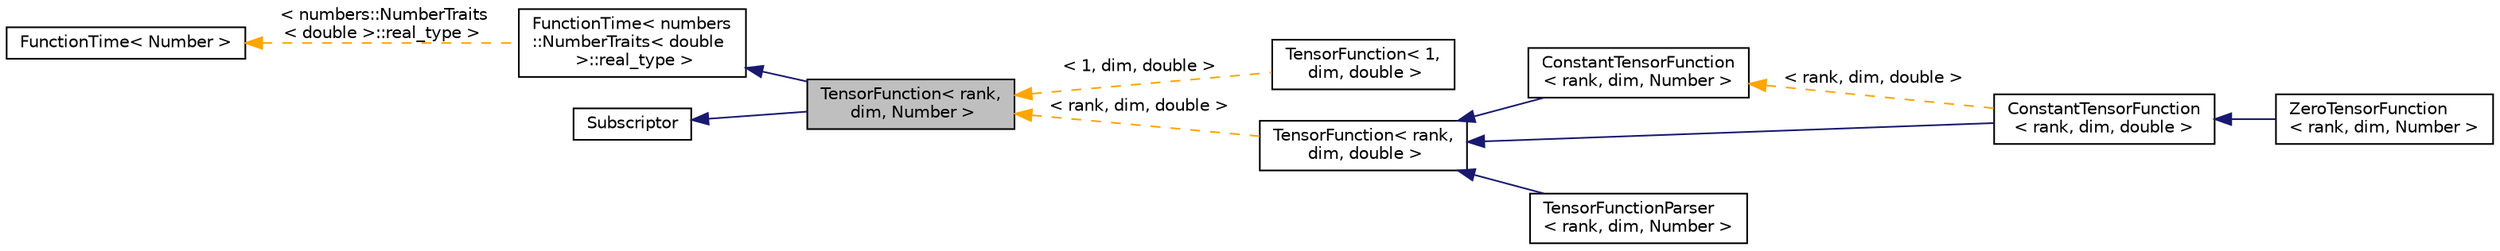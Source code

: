 digraph "TensorFunction&lt; rank, dim, Number &gt;"
{
 // LATEX_PDF_SIZE
  edge [fontname="Helvetica",fontsize="10",labelfontname="Helvetica",labelfontsize="10"];
  node [fontname="Helvetica",fontsize="10",shape=record];
  rankdir="LR";
  Node1 [label="TensorFunction\< rank,\l dim, Number \>",height=0.2,width=0.4,color="black", fillcolor="grey75", style="filled", fontcolor="black",tooltip=" "];
  Node2 -> Node1 [dir="back",color="midnightblue",fontsize="10",style="solid",fontname="Helvetica"];
  Node2 [label="FunctionTime\< numbers\l::NumberTraits\< double\l \>::real_type \>",height=0.2,width=0.4,color="black", fillcolor="white", style="filled",URL="$classFunctionTime.html",tooltip=" "];
  Node3 -> Node2 [dir="back",color="orange",fontsize="10",style="dashed",label=" \< numbers::NumberTraits\l\< double \>::real_type \>" ,fontname="Helvetica"];
  Node3 [label="FunctionTime\< Number \>",height=0.2,width=0.4,color="black", fillcolor="white", style="filled",URL="$classFunctionTime.html",tooltip=" "];
  Node4 -> Node1 [dir="back",color="midnightblue",fontsize="10",style="solid",fontname="Helvetica"];
  Node4 [label="Subscriptor",height=0.2,width=0.4,color="black", fillcolor="white", style="filled",URL="$classSubscriptor.html",tooltip=" "];
  Node1 -> Node5 [dir="back",color="orange",fontsize="10",style="dashed",label=" \< 1, dim, double \>" ,fontname="Helvetica"];
  Node5 [label="TensorFunction\< 1,\l dim, double \>",height=0.2,width=0.4,color="black", fillcolor="white", style="filled",URL="$classTensorFunction.html",tooltip=" "];
  Node1 -> Node6 [dir="back",color="orange",fontsize="10",style="dashed",label=" \< rank, dim, double \>" ,fontname="Helvetica"];
  Node6 [label="TensorFunction\< rank,\l dim, double \>",height=0.2,width=0.4,color="black", fillcolor="white", style="filled",URL="$classTensorFunction.html",tooltip=" "];
  Node6 -> Node7 [dir="back",color="midnightblue",fontsize="10",style="solid",fontname="Helvetica"];
  Node7 [label="ConstantTensorFunction\l\< rank, dim, Number \>",height=0.2,width=0.4,color="black", fillcolor="white", style="filled",URL="$classConstantTensorFunction.html",tooltip=" "];
  Node7 -> Node8 [dir="back",color="orange",fontsize="10",style="dashed",label=" \< rank, dim, double \>" ,fontname="Helvetica"];
  Node8 [label="ConstantTensorFunction\l\< rank, dim, double \>",height=0.2,width=0.4,color="black", fillcolor="white", style="filled",URL="$classConstantTensorFunction.html",tooltip=" "];
  Node8 -> Node9 [dir="back",color="midnightblue",fontsize="10",style="solid",fontname="Helvetica"];
  Node9 [label="ZeroTensorFunction\l\< rank, dim, Number \>",height=0.2,width=0.4,color="black", fillcolor="white", style="filled",URL="$classZeroTensorFunction.html",tooltip=" "];
  Node6 -> Node8 [dir="back",color="midnightblue",fontsize="10",style="solid",fontname="Helvetica"];
  Node6 -> Node10 [dir="back",color="midnightblue",fontsize="10",style="solid",fontname="Helvetica"];
  Node10 [label="TensorFunctionParser\l\< rank, dim, Number \>",height=0.2,width=0.4,color="black", fillcolor="white", style="filled",URL="$classTensorFunctionParser.html",tooltip=" "];
}
